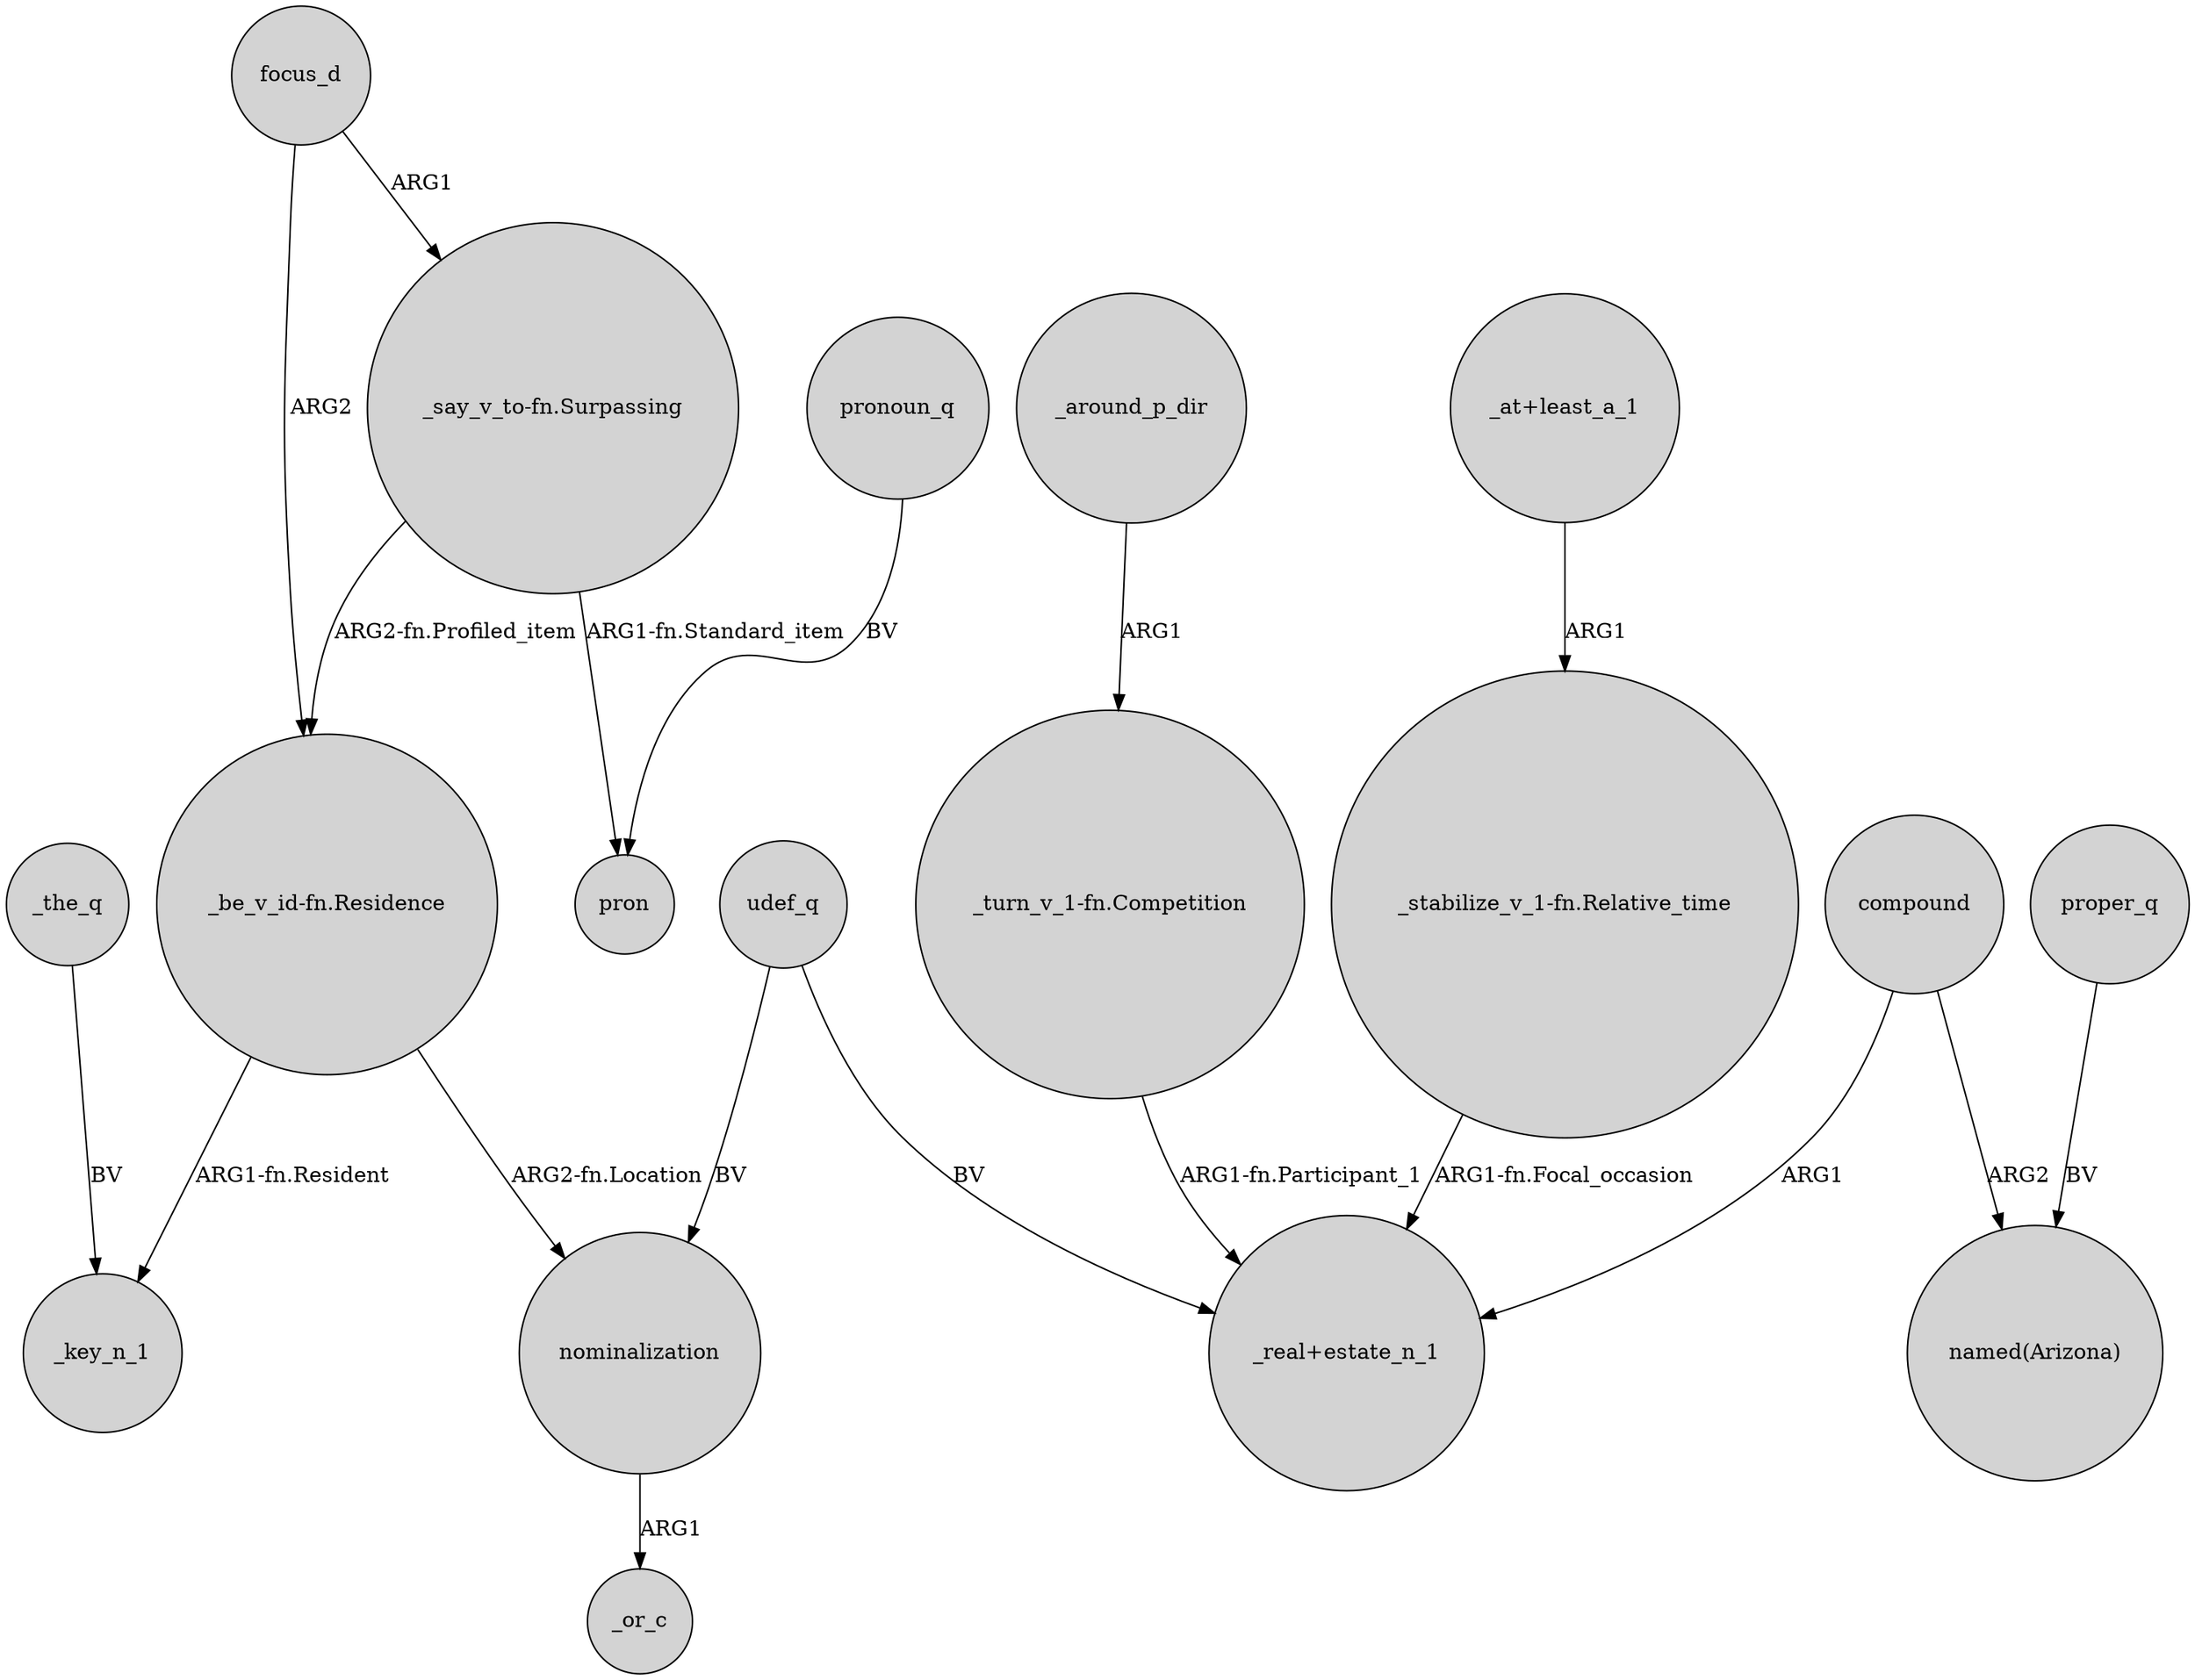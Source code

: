 digraph {
	node [shape=circle style=filled]
	"_be_v_id-fn.Residence" -> _key_n_1 [label="ARG1-fn.Resident"]
	_around_p_dir -> "_turn_v_1-fn.Competition" [label=ARG1]
	focus_d -> "_say_v_to-fn.Surpassing" [label=ARG1]
	"_at+least_a_1" -> "_stabilize_v_1-fn.Relative_time" [label=ARG1]
	proper_q -> "named(Arizona)" [label=BV]
	compound -> "named(Arizona)" [label=ARG2]
	"_be_v_id-fn.Residence" -> nominalization [label="ARG2-fn.Location"]
	"_stabilize_v_1-fn.Relative_time" -> "_real+estate_n_1" [label="ARG1-fn.Focal_occasion"]
	_the_q -> _key_n_1 [label=BV]
	udef_q -> "_real+estate_n_1" [label=BV]
	"_turn_v_1-fn.Competition" -> "_real+estate_n_1" [label="ARG1-fn.Participant_1"]
	focus_d -> "_be_v_id-fn.Residence" [label=ARG2]
	compound -> "_real+estate_n_1" [label=ARG1]
	nominalization -> _or_c [label=ARG1]
	pronoun_q -> pron [label=BV]
	"_say_v_to-fn.Surpassing" -> "_be_v_id-fn.Residence" [label="ARG2-fn.Profiled_item"]
	udef_q -> nominalization [label=BV]
	"_say_v_to-fn.Surpassing" -> pron [label="ARG1-fn.Standard_item"]
}
